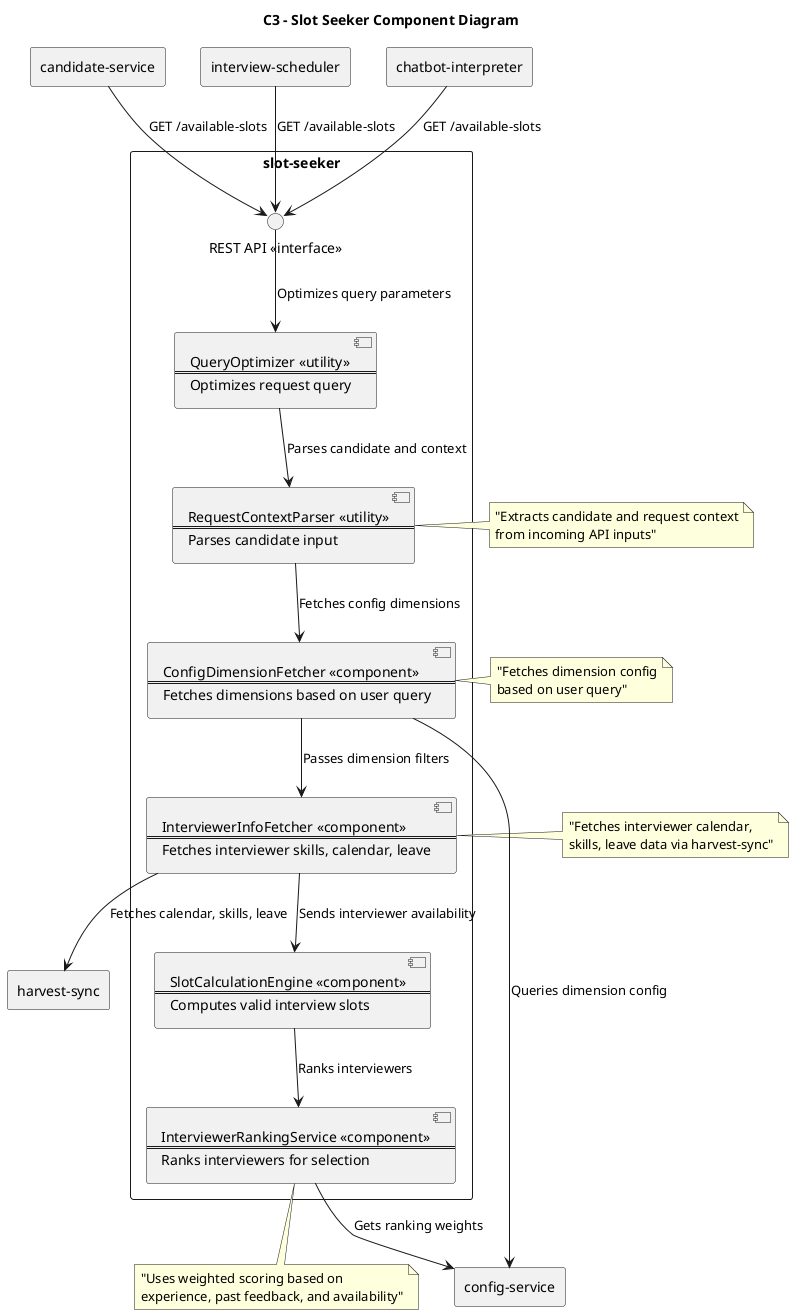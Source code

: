 @startuml
!define COMPONENT component
!define CONTAINER rectangle
!define DATABASE database
!define EXTERNAL_SYSTEM rectangle
!define INTERFACE interface

title C3 – Slot Seeker Component Diagram
' Container Context
CONTAINER "candidate-service" as candidateService
CONTAINER "interview-scheduler" as interviewScheduler
CONTAINER "chatbot-interpreter" as chatbotInterpreter
CONTAINER "harvest-sync" as harvestSync
CONTAINER "config-service" as configService

' Focus Container
CONTAINER "slot-seeker" as slotSeeker {
  COMPONENT "InterviewerInfoFetcher <<component>>\n==\nFetches interviewer skills, calendar, leave" as interviewerFetcher
  COMPONENT "ConfigDimensionFetcher <<component>>\n==\nFetches dimensions based on user query" as configFetcher
  COMPONENT "SlotCalculationEngine <<component>>\n==\nComputes valid interview slots" as slotEngine
  COMPONENT "InterviewerRankingService <<component>>\n==\nRanks interviewers for selection" as rankerService
  COMPONENT "RequestContextParser <<utility>>\n==\nParses candidate input" as contextParser
  COMPONENT "QueryOptimizer <<utility>>\n==\nOptimizes request query" as queryOptimizer

  INTERFACE "REST API <<interface>>" as restApi
}

' External Connections to Container
candidateService --> restApi : "GET /available-slots"
chatbotInterpreter --> restApi : "GET /available-slots"
interviewScheduler --> restApi : "GET /available-slots"

' Internal Component Connections
restApi --> queryOptimizer : "Optimizes query parameters"
queryOptimizer --> contextParser : "Parses candidate and context"
contextParser --> configFetcher : "Fetches config dimensions"
configFetcher --> configService : "Queries dimension config"
configFetcher --> interviewerFetcher : "Passes dimension filters"
interviewerFetcher --> harvestSync : "Fetches calendar, skills, leave"
interviewerFetcher --> slotEngine : "Sends interviewer availability"
slotEngine --> rankerService : "Ranks interviewers"
rankerService --> configService : "Gets ranking weights"

' Additional annotations
note right of configFetcher : "Fetches dimension config\nbased on user query"
note bottom of rankerService : "Uses weighted scoring based on\nexperience, past feedback, and availability"
note left of interviewerFetcher : "Fetches interviewer calendar,\nskills, leave data via harvest-sync"
note right of contextParser : "Extracts candidate and request context\nfrom incoming API inputs"
@enduml
